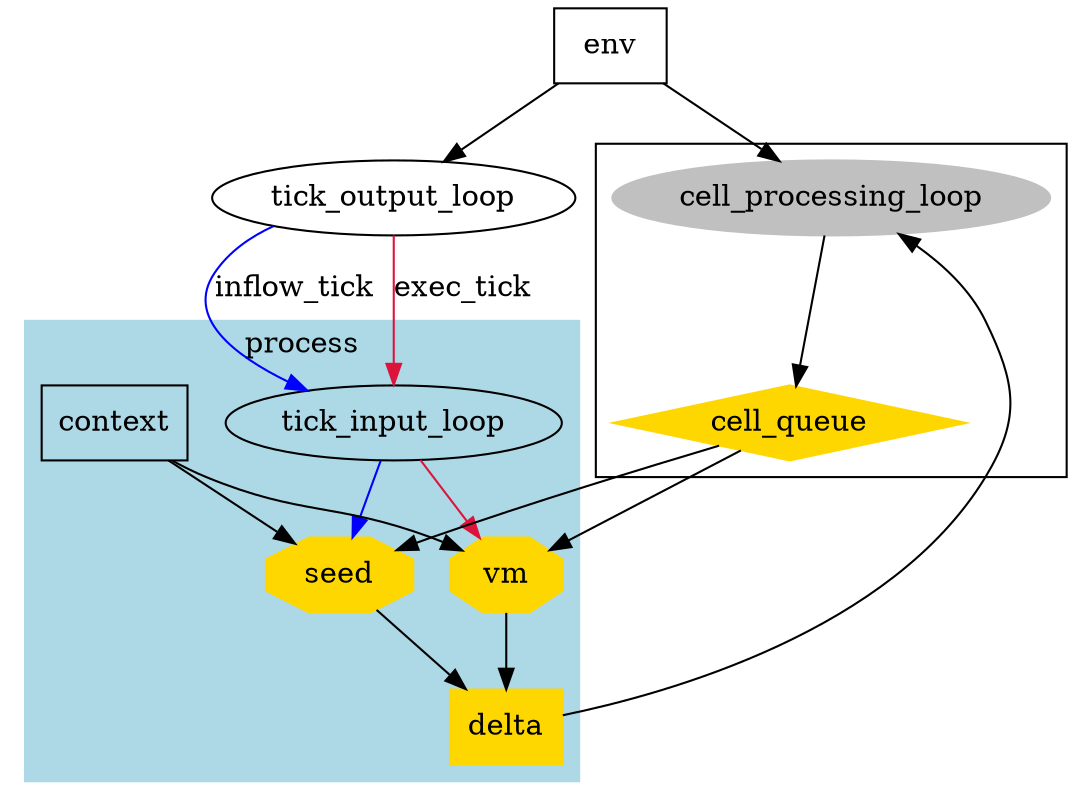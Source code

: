 digraph ARCHITECTURE {
    env [shape=box];
    env -> tick_output_loop;
    env -> cell_processing_loop;

    tick_output_loop -> tick_input_loop [label="inflow_tick",color=blue];
    tick_output_loop -> tick_input_loop [label="exec_tick",color=crimson];

    subgraph cluster_cell_input_loop {
        cell_processing_loop [style=filled,color=gray];
        cell_queue [style=filled,color=gold,shape=diamond];
        cell_processing_loop -> cell_queue;
    }

    subgraph cluster_process {
        label = "process";
        style=filled;
        color=lightblue;
        context [shape=box];
        seed [style=filled,color=gold,shape=octagon];
        vm [style=filled,color=gold,shape=octagon];
        delta [style=filled,color=gold,shape=box];

        tick_input_loop -> seed [color=blue];
        tick_input_loop -> vm [color=crimson];
        cell_queue -> {seed, vm} -> delta -> cell_processing_loop;
        context -> {seed, vm};
    }
}
